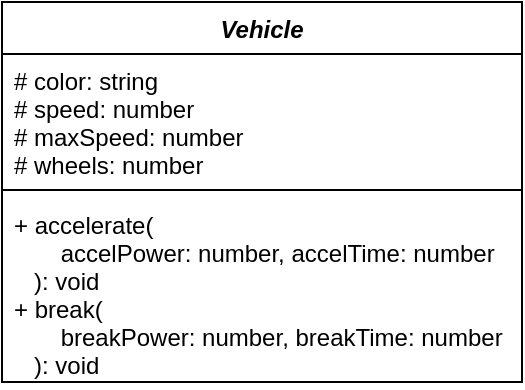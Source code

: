 <mxfile>
    <diagram id="ydEBV87m0JlMBHm_-7JW" name="Page-1">
        <mxGraphModel dx="1036" dy="1467" grid="1" gridSize="10" guides="1" tooltips="1" connect="1" arrows="1" fold="1" page="1" pageScale="1" pageWidth="850" pageHeight="1100" math="0" shadow="0">
            <root>
                <mxCell id="0"/>
                <mxCell id="1" parent="0"/>
                <mxCell id="2" value="Vehicle" style="swimlane;fontStyle=3;align=center;verticalAlign=top;childLayout=stackLayout;horizontal=1;startSize=26;horizontalStack=0;resizeParent=1;resizeParentMax=0;resizeLast=0;collapsible=1;marginBottom=0;" parent="1" vertex="1">
                    <mxGeometry x="345" y="120" width="260" height="190" as="geometry"/>
                </mxCell>
                <mxCell id="3" value="# color: string&#10;# speed: number&#10;# maxSpeed: number&#10;# wheels: number" style="text;strokeColor=none;fillColor=none;align=left;verticalAlign=top;spacingLeft=4;spacingRight=4;overflow=hidden;rotatable=0;points=[[0,0.5],[1,0.5]];portConstraint=eastwest;" parent="2" vertex="1">
                    <mxGeometry y="26" width="260" height="64" as="geometry"/>
                </mxCell>
                <mxCell id="4" value="" style="line;strokeWidth=1;fillColor=none;align=left;verticalAlign=middle;spacingTop=-1;spacingLeft=3;spacingRight=3;rotatable=0;labelPosition=right;points=[];portConstraint=eastwest;strokeColor=inherit;" parent="2" vertex="1">
                    <mxGeometry y="90" width="260" height="8" as="geometry"/>
                </mxCell>
                <mxCell id="5" value="+ accelerate(&#10;       accelPower: number, accelTime: number&#10;   ): void&#10;+ break(&#10;       breakPower: number, breakTime: number&#10;   ): void" style="text;strokeColor=none;fillColor=none;align=left;verticalAlign=top;spacingLeft=4;spacingRight=4;overflow=hidden;rotatable=0;points=[[0,0.5],[1,0.5]];portConstraint=eastwest;" parent="2" vertex="1">
                    <mxGeometry y="98" width="260" height="92" as="geometry"/>
                </mxCell>
            </root>
        </mxGraphModel>
    </diagram>
</mxfile>